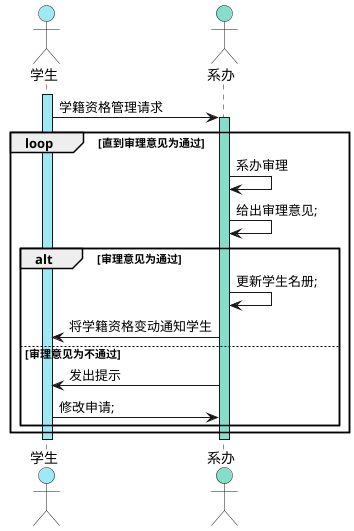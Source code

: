 @startuml
'https://plantuml.com/sequence-diagram
actor       学生 #9FE9F5
actor 系办 #85DEC9

activate 学生 #9FE9F5
学生 -> 系办 :学籍资格管理请求
activate 系办 #85DEC9
loop 直到审理意见为通过
系办 -> 系办:系办审理
系办 -> 系办: 给出审理意见;
alt 审理意见为通过
系办 -> 系办:更新学生名册;
系办 -> 学生: 将学籍资格变动通知学生

else 审理意见为不通过
系办 -> 学生: 发出提示
学生 -> 系办 :修改申请;

end
end
deactivate 系办
deactivate 学生
@enduml